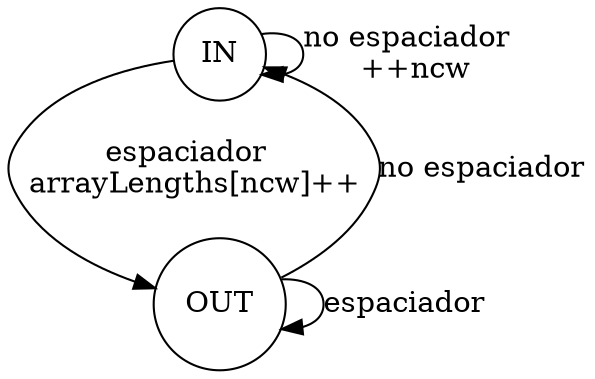 digraph G {

    graph  [bgcolor="white", fontname="Arial", fontsize=12]

    node [shape = circle];
    
    I [label = "IN"];
    O [label = "OUT"];
    
    O -> I [label = "no espaciador"];
    I -> I [label = "no espaciador \n ++ncw"];
    O -> O [label = "espaciador"];
    I -> O [label = "espaciador \n arrayLengths[ncw]++"];


}